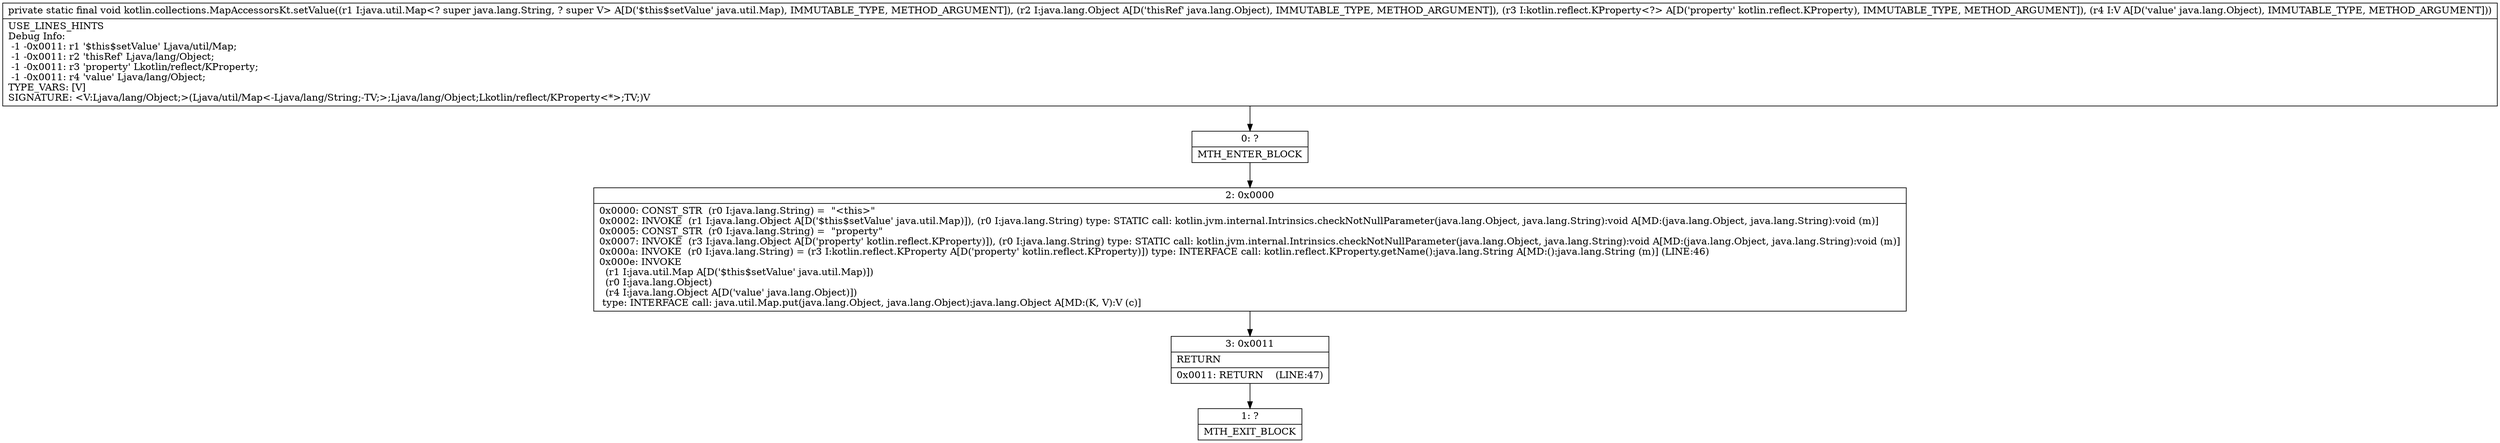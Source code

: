digraph "CFG forkotlin.collections.MapAccessorsKt.setValue(Ljava\/util\/Map;Ljava\/lang\/Object;Lkotlin\/reflect\/KProperty;Ljava\/lang\/Object;)V" {
Node_0 [shape=record,label="{0\:\ ?|MTH_ENTER_BLOCK\l}"];
Node_2 [shape=record,label="{2\:\ 0x0000|0x0000: CONST_STR  (r0 I:java.lang.String) =  \"\<this\>\" \l0x0002: INVOKE  (r1 I:java.lang.Object A[D('$this$setValue' java.util.Map)]), (r0 I:java.lang.String) type: STATIC call: kotlin.jvm.internal.Intrinsics.checkNotNullParameter(java.lang.Object, java.lang.String):void A[MD:(java.lang.Object, java.lang.String):void (m)]\l0x0005: CONST_STR  (r0 I:java.lang.String) =  \"property\" \l0x0007: INVOKE  (r3 I:java.lang.Object A[D('property' kotlin.reflect.KProperty)]), (r0 I:java.lang.String) type: STATIC call: kotlin.jvm.internal.Intrinsics.checkNotNullParameter(java.lang.Object, java.lang.String):void A[MD:(java.lang.Object, java.lang.String):void (m)]\l0x000a: INVOKE  (r0 I:java.lang.String) = (r3 I:kotlin.reflect.KProperty A[D('property' kotlin.reflect.KProperty)]) type: INTERFACE call: kotlin.reflect.KProperty.getName():java.lang.String A[MD:():java.lang.String (m)] (LINE:46)\l0x000e: INVOKE  \l  (r1 I:java.util.Map A[D('$this$setValue' java.util.Map)])\l  (r0 I:java.lang.Object)\l  (r4 I:java.lang.Object A[D('value' java.lang.Object)])\l type: INTERFACE call: java.util.Map.put(java.lang.Object, java.lang.Object):java.lang.Object A[MD:(K, V):V (c)]\l}"];
Node_3 [shape=record,label="{3\:\ 0x0011|RETURN\l|0x0011: RETURN    (LINE:47)\l}"];
Node_1 [shape=record,label="{1\:\ ?|MTH_EXIT_BLOCK\l}"];
MethodNode[shape=record,label="{private static final void kotlin.collections.MapAccessorsKt.setValue((r1 I:java.util.Map\<? super java.lang.String, ? super V\> A[D('$this$setValue' java.util.Map), IMMUTABLE_TYPE, METHOD_ARGUMENT]), (r2 I:java.lang.Object A[D('thisRef' java.lang.Object), IMMUTABLE_TYPE, METHOD_ARGUMENT]), (r3 I:kotlin.reflect.KProperty\<?\> A[D('property' kotlin.reflect.KProperty), IMMUTABLE_TYPE, METHOD_ARGUMENT]), (r4 I:V A[D('value' java.lang.Object), IMMUTABLE_TYPE, METHOD_ARGUMENT]))  | USE_LINES_HINTS\lDebug Info:\l  \-1 \-0x0011: r1 '$this$setValue' Ljava\/util\/Map;\l  \-1 \-0x0011: r2 'thisRef' Ljava\/lang\/Object;\l  \-1 \-0x0011: r3 'property' Lkotlin\/reflect\/KProperty;\l  \-1 \-0x0011: r4 'value' Ljava\/lang\/Object;\lTYPE_VARS: [V]\lSIGNATURE: \<V:Ljava\/lang\/Object;\>(Ljava\/util\/Map\<\-Ljava\/lang\/String;\-TV;\>;Ljava\/lang\/Object;Lkotlin\/reflect\/KProperty\<*\>;TV;)V\l}"];
MethodNode -> Node_0;Node_0 -> Node_2;
Node_2 -> Node_3;
Node_3 -> Node_1;
}

